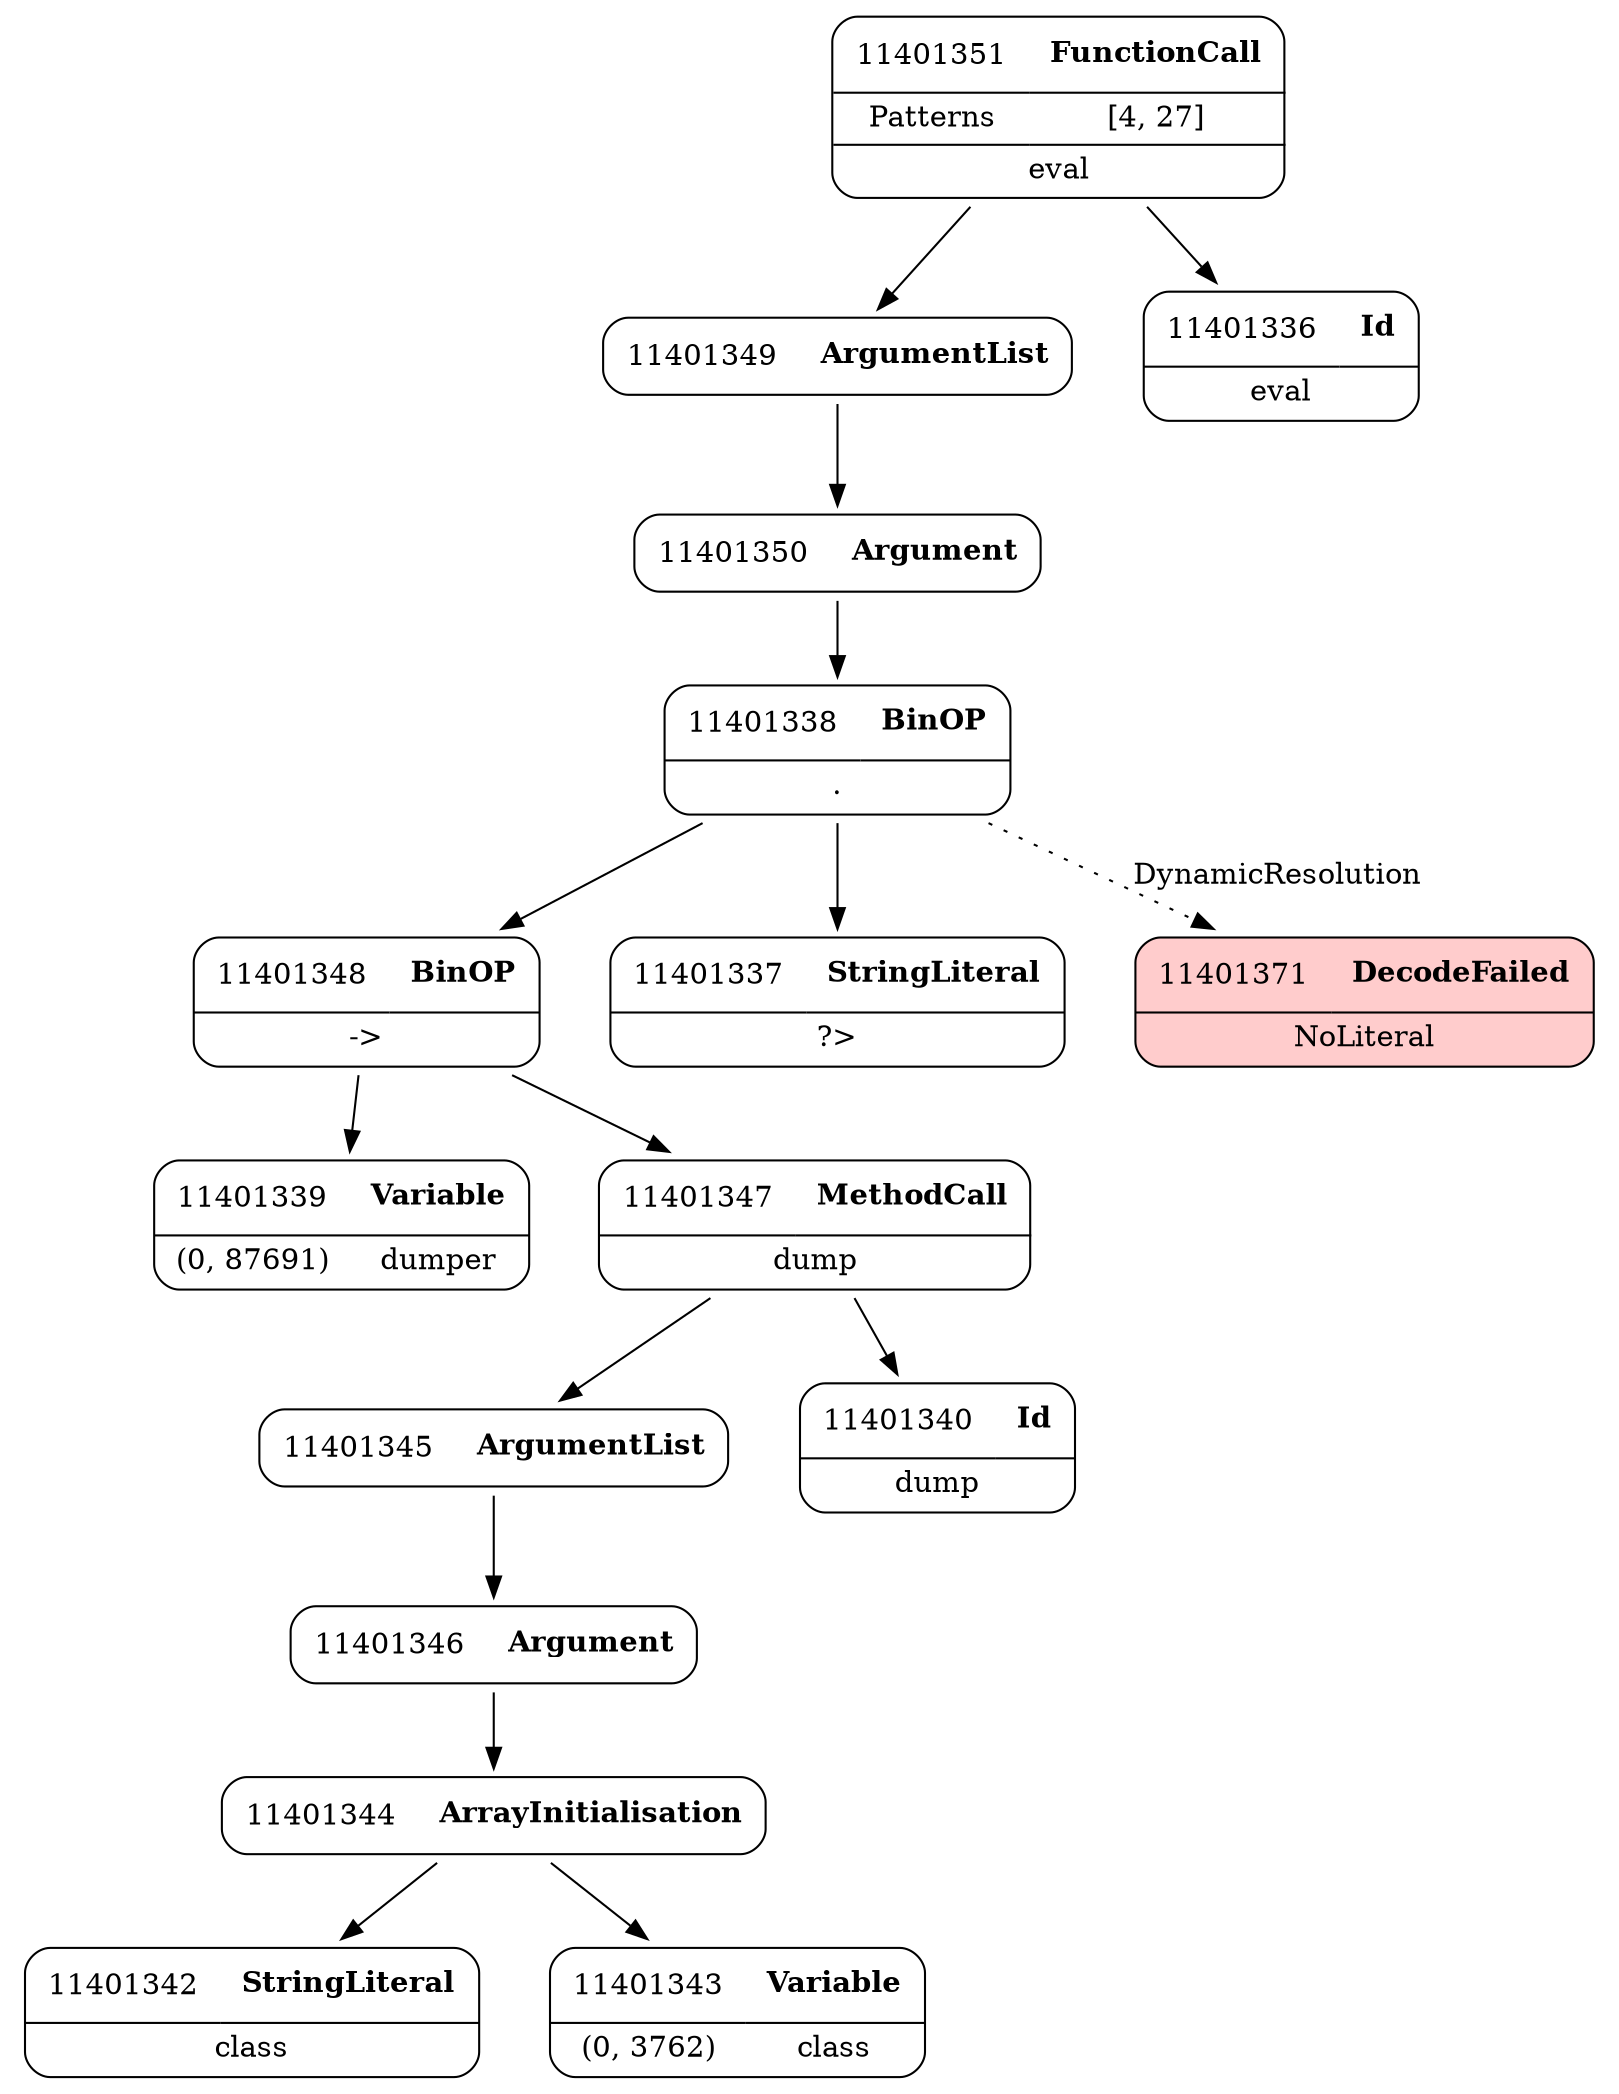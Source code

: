 digraph ast {
node [shape=none];
11401349 [label=<<TABLE border='1' cellspacing='0' cellpadding='10' style='rounded' ><TR><TD border='0'>11401349</TD><TD border='0'><B>ArgumentList</B></TD></TR></TABLE>>];
11401349 -> 11401350 [weight=2];
11401348 [label=<<TABLE border='1' cellspacing='0' cellpadding='10' style='rounded' ><TR><TD border='0'>11401348</TD><TD border='0'><B>BinOP</B></TD></TR><HR/><TR><TD border='0' cellpadding='5' colspan='2'>-&gt;</TD></TR></TABLE>>];
11401348 -> 11401339 [weight=2];
11401348 -> 11401347 [weight=2];
11401351 [label=<<TABLE border='1' cellspacing='0' cellpadding='10' style='rounded' ><TR><TD border='0'>11401351</TD><TD border='0'><B>FunctionCall</B></TD></TR><HR/><TR><TD border='0' cellpadding='5'>Patterns</TD><TD border='0' cellpadding='5'>[4, 27]</TD></TR><HR/><TR><TD border='0' cellpadding='5' colspan='2'>eval</TD></TR></TABLE>>];
11401351 -> 11401336 [weight=2];
11401351 -> 11401349 [weight=2];
11401350 [label=<<TABLE border='1' cellspacing='0' cellpadding='10' style='rounded' ><TR><TD border='0'>11401350</TD><TD border='0'><B>Argument</B></TD></TR></TABLE>>];
11401350 -> 11401338 [weight=2];
11401345 [label=<<TABLE border='1' cellspacing='0' cellpadding='10' style='rounded' ><TR><TD border='0'>11401345</TD><TD border='0'><B>ArgumentList</B></TD></TR></TABLE>>];
11401345 -> 11401346 [weight=2];
11401344 [label=<<TABLE border='1' cellspacing='0' cellpadding='10' style='rounded' ><TR><TD border='0'>11401344</TD><TD border='0'><B>ArrayInitialisation</B></TD></TR></TABLE>>];
11401344 -> 11401342 [weight=2];
11401344 -> 11401343 [weight=2];
11401347 [label=<<TABLE border='1' cellspacing='0' cellpadding='10' style='rounded' ><TR><TD border='0'>11401347</TD><TD border='0'><B>MethodCall</B></TD></TR><HR/><TR><TD border='0' cellpadding='5' colspan='2'>dump</TD></TR></TABLE>>];
11401347 -> 11401340 [weight=2];
11401347 -> 11401345 [weight=2];
11401346 [label=<<TABLE border='1' cellspacing='0' cellpadding='10' style='rounded' ><TR><TD border='0'>11401346</TD><TD border='0'><B>Argument</B></TD></TR></TABLE>>];
11401346 -> 11401344 [weight=2];
11401340 [label=<<TABLE border='1' cellspacing='0' cellpadding='10' style='rounded' ><TR><TD border='0'>11401340</TD><TD border='0'><B>Id</B></TD></TR><HR/><TR><TD border='0' cellpadding='5' colspan='2'>dump</TD></TR></TABLE>>];
11401343 [label=<<TABLE border='1' cellspacing='0' cellpadding='10' style='rounded' ><TR><TD border='0'>11401343</TD><TD border='0'><B>Variable</B></TD></TR><HR/><TR><TD border='0' cellpadding='5'>(0, 3762)</TD><TD border='0' cellpadding='5'>class</TD></TR></TABLE>>];
11401342 [label=<<TABLE border='1' cellspacing='0' cellpadding='10' style='rounded' ><TR><TD border='0'>11401342</TD><TD border='0'><B>StringLiteral</B></TD></TR><HR/><TR><TD border='0' cellpadding='5' colspan='2'>class</TD></TR></TABLE>>];
11401337 [label=<<TABLE border='1' cellspacing='0' cellpadding='10' style='rounded' ><TR><TD border='0'>11401337</TD><TD border='0'><B>StringLiteral</B></TD></TR><HR/><TR><TD border='0' cellpadding='5' colspan='2'>?&gt;</TD></TR></TABLE>>];
11401336 [label=<<TABLE border='1' cellspacing='0' cellpadding='10' style='rounded' ><TR><TD border='0'>11401336</TD><TD border='0'><B>Id</B></TD></TR><HR/><TR><TD border='0' cellpadding='5' colspan='2'>eval</TD></TR></TABLE>>];
11401339 [label=<<TABLE border='1' cellspacing='0' cellpadding='10' style='rounded' ><TR><TD border='0'>11401339</TD><TD border='0'><B>Variable</B></TD></TR><HR/><TR><TD border='0' cellpadding='5'>(0, 87691)</TD><TD border='0' cellpadding='5'>dumper</TD></TR></TABLE>>];
11401371 [label=<<TABLE border='1' cellspacing='0' cellpadding='10' style='rounded' bgcolor='#FFCCCC' ><TR><TD border='0'>11401371</TD><TD border='0'><B>DecodeFailed</B></TD></TR><HR/><TR><TD border='0' cellpadding='5' colspan='2'>NoLiteral</TD></TR></TABLE>>];
11401338 [label=<<TABLE border='1' cellspacing='0' cellpadding='10' style='rounded' ><TR><TD border='0'>11401338</TD><TD border='0'><B>BinOP</B></TD></TR><HR/><TR><TD border='0' cellpadding='5' colspan='2'>.</TD></TR></TABLE>>];
11401338 -> 11401337 [weight=2];
11401338 -> 11401348 [weight=2];
11401338 -> 11401371 [style=dotted,label=DynamicResolution];
}
